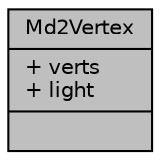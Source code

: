 digraph "Md2Vertex"
{
 // LATEX_PDF_SIZE
  edge [fontname="Helvetica",fontsize="10",labelfontname="Helvetica",labelfontsize="10"];
  node [fontname="Helvetica",fontsize="10",shape=record];
  Node1 [label="{Md2Vertex\n|+ verts\l+ light\l|}",height=0.2,width=0.4,color="black", fillcolor="grey75", style="filled", fontcolor="black",tooltip=" "];
}
